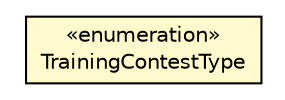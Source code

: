#!/usr/local/bin/dot
#
# Class diagram 
# Generated by UMLGraph version 5.1 (http://www.umlgraph.org/)
#

digraph G {
	edge [fontname="Helvetica",fontsize=10,labelfontname="Helvetica",labelfontsize=10];
	node [fontname="Helvetica",fontsize=10,shape=plaintext];
	nodesep=0.25;
	ranksep=0.5;
	// cn.edu.uestc.acmicpc.util.settings.Global.TrainingContestType
	c22133 [label=<<table title="cn.edu.uestc.acmicpc.util.settings.Global.TrainingContestType" border="0" cellborder="1" cellspacing="0" cellpadding="2" port="p" bgcolor="lemonChiffon" href="./Global.TrainingContestType.html">
		<tr><td><table border="0" cellspacing="0" cellpadding="1">
<tr><td align="center" balign="center"> &#171;enumeration&#187; </td></tr>
<tr><td align="center" balign="center"> TrainingContestType </td></tr>
		</table></td></tr>
		</table>>, fontname="Helvetica", fontcolor="black", fontsize=10.0];
}

